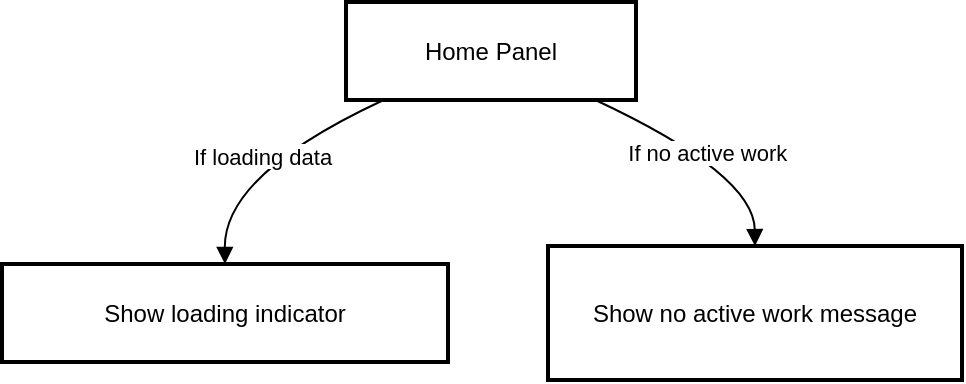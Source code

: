 <mxfile version="24.8.3">
  <diagram name="Page-1" id="istPG7qLJxddrfMEnlEo">
    <mxGraphModel>
      <root>
        <mxCell id="0" />
        <mxCell id="1" parent="0" />
        <mxCell id="2" value="Home Panel" style="whiteSpace=wrap;strokeWidth=2;" vertex="1" parent="1">
          <mxGeometry x="180" y="8" width="145" height="49" as="geometry" />
        </mxCell>
        <mxCell id="3" value="Show loading indicator" style="whiteSpace=wrap;strokeWidth=2;" vertex="1" parent="1">
          <mxGeometry x="8" y="139" width="223" height="49" as="geometry" />
        </mxCell>
        <mxCell id="4" value="Show no active work message" style="whiteSpace=wrap;strokeWidth=2;" vertex="1" parent="1">
          <mxGeometry x="281" y="130" width="207" height="67" as="geometry" />
        </mxCell>
        <mxCell id="5" value="If loading data" style="curved=1;startArrow=none;endArrow=block;exitX=0.13;exitY=1;entryX=0.5;entryY=0;" edge="1" parent="1" source="2" target="3">
          <mxGeometry relative="1" as="geometry">
            <Array as="points">
              <mxPoint x="119" y="94" />
            </Array>
          </mxGeometry>
        </mxCell>
        <mxCell id="6" value="If no active work" style="curved=1;startArrow=none;endArrow=block;exitX=0.86;exitY=1;entryX=0.5;entryY=0;" edge="1" parent="1" source="2" target="4">
          <mxGeometry relative="1" as="geometry">
            <Array as="points">
              <mxPoint x="384" y="94" />
            </Array>
          </mxGeometry>
        </mxCell>
      </root>
    </mxGraphModel>
  </diagram>
</mxfile>
